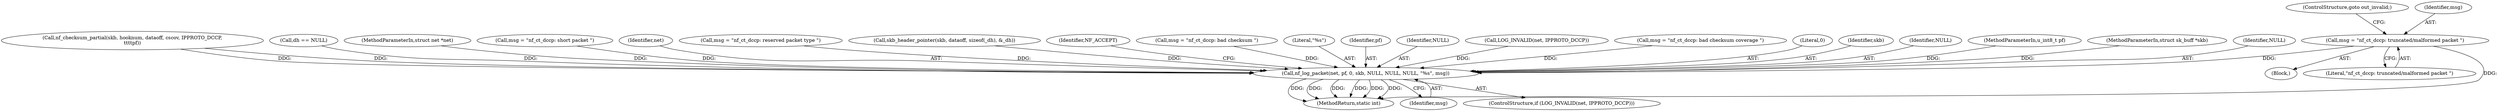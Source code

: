 digraph "0_linux_b22f5126a24b3b2f15448c3f2a254fc10cbc2b92@pointer" {
"1000157" [label="(Call,msg = \"nf_ct_dccp: truncated/malformed packet \")"];
"1000228" [label="(Call,nf_log_packet(net, pf, 0, skb, NULL, NULL, NULL, \"%s\", msg))"];
"1000160" [label="(ControlStructure,goto out_invalid;)"];
"1000241" [label="(MethodReturn,static int)"];
"1000206" [label="(Call,msg = \"nf_ct_dccp: bad checksum \")"];
"1000228" [label="(Call,nf_log_packet(net, pf, 0, skb, NULL, NULL, NULL, \"%s\", msg))"];
"1000236" [label="(Literal,\"%s\")"];
"1000157" [label="(Call,msg = \"nf_ct_dccp: truncated/malformed packet \")"];
"1000230" [label="(Identifier,pf)"];
"1000233" [label="(Identifier,NULL)"];
"1000225" [label="(Call,LOG_INVALID(net, IPPROTO_DCCP))"];
"1000158" [label="(Identifier,msg)"];
"1000183" [label="(Call,msg = \"nf_ct_dccp: bad checksum coverage \")"];
"1000231" [label="(Literal,0)"];
"1000232" [label="(Identifier,skb)"];
"1000234" [label="(Identifier,NULL)"];
"1000106" [label="(MethodParameterIn,u_int8_t pf)"];
"1000103" [label="(MethodParameterIn,struct sk_buff *skb)"];
"1000235" [label="(Identifier,NULL)"];
"1000198" [label="(Call,nf_checksum_partial(skb, hooknum, dataoff, cscov, IPPROTO_DCCP,\n\t\t\t\tpf))"];
"1000131" [label="(Call,dh == NULL)"];
"1000101" [label="(MethodParameterIn,struct net *net)"];
"1000135" [label="(Call,msg = \"nf_ct_dccp: short packet \")"];
"1000156" [label="(Block,)"];
"1000237" [label="(Identifier,msg)"];
"1000159" [label="(Literal,\"nf_ct_dccp: truncated/malformed packet \")"];
"1000229" [label="(Identifier,net)"];
"1000217" [label="(Call,msg = \"nf_ct_dccp: reserved packet type \")"];
"1000224" [label="(ControlStructure,if (LOG_INVALID(net, IPPROTO_DCCP)))"];
"1000123" [label="(Call,skb_header_pointer(skb, dataoff, sizeof(_dh), &_dh))"];
"1000240" [label="(Identifier,NF_ACCEPT)"];
"1000157" -> "1000156"  [label="AST: "];
"1000157" -> "1000159"  [label="CFG: "];
"1000158" -> "1000157"  [label="AST: "];
"1000159" -> "1000157"  [label="AST: "];
"1000160" -> "1000157"  [label="CFG: "];
"1000157" -> "1000241"  [label="DDG: "];
"1000157" -> "1000228"  [label="DDG: "];
"1000228" -> "1000224"  [label="AST: "];
"1000228" -> "1000237"  [label="CFG: "];
"1000229" -> "1000228"  [label="AST: "];
"1000230" -> "1000228"  [label="AST: "];
"1000231" -> "1000228"  [label="AST: "];
"1000232" -> "1000228"  [label="AST: "];
"1000233" -> "1000228"  [label="AST: "];
"1000234" -> "1000228"  [label="AST: "];
"1000235" -> "1000228"  [label="AST: "];
"1000236" -> "1000228"  [label="AST: "];
"1000237" -> "1000228"  [label="AST: "];
"1000240" -> "1000228"  [label="CFG: "];
"1000228" -> "1000241"  [label="DDG: "];
"1000228" -> "1000241"  [label="DDG: "];
"1000228" -> "1000241"  [label="DDG: "];
"1000228" -> "1000241"  [label="DDG: "];
"1000228" -> "1000241"  [label="DDG: "];
"1000228" -> "1000241"  [label="DDG: "];
"1000225" -> "1000228"  [label="DDG: "];
"1000101" -> "1000228"  [label="DDG: "];
"1000198" -> "1000228"  [label="DDG: "];
"1000198" -> "1000228"  [label="DDG: "];
"1000106" -> "1000228"  [label="DDG: "];
"1000123" -> "1000228"  [label="DDG: "];
"1000103" -> "1000228"  [label="DDG: "];
"1000131" -> "1000228"  [label="DDG: "];
"1000183" -> "1000228"  [label="DDG: "];
"1000217" -> "1000228"  [label="DDG: "];
"1000206" -> "1000228"  [label="DDG: "];
"1000135" -> "1000228"  [label="DDG: "];
}
